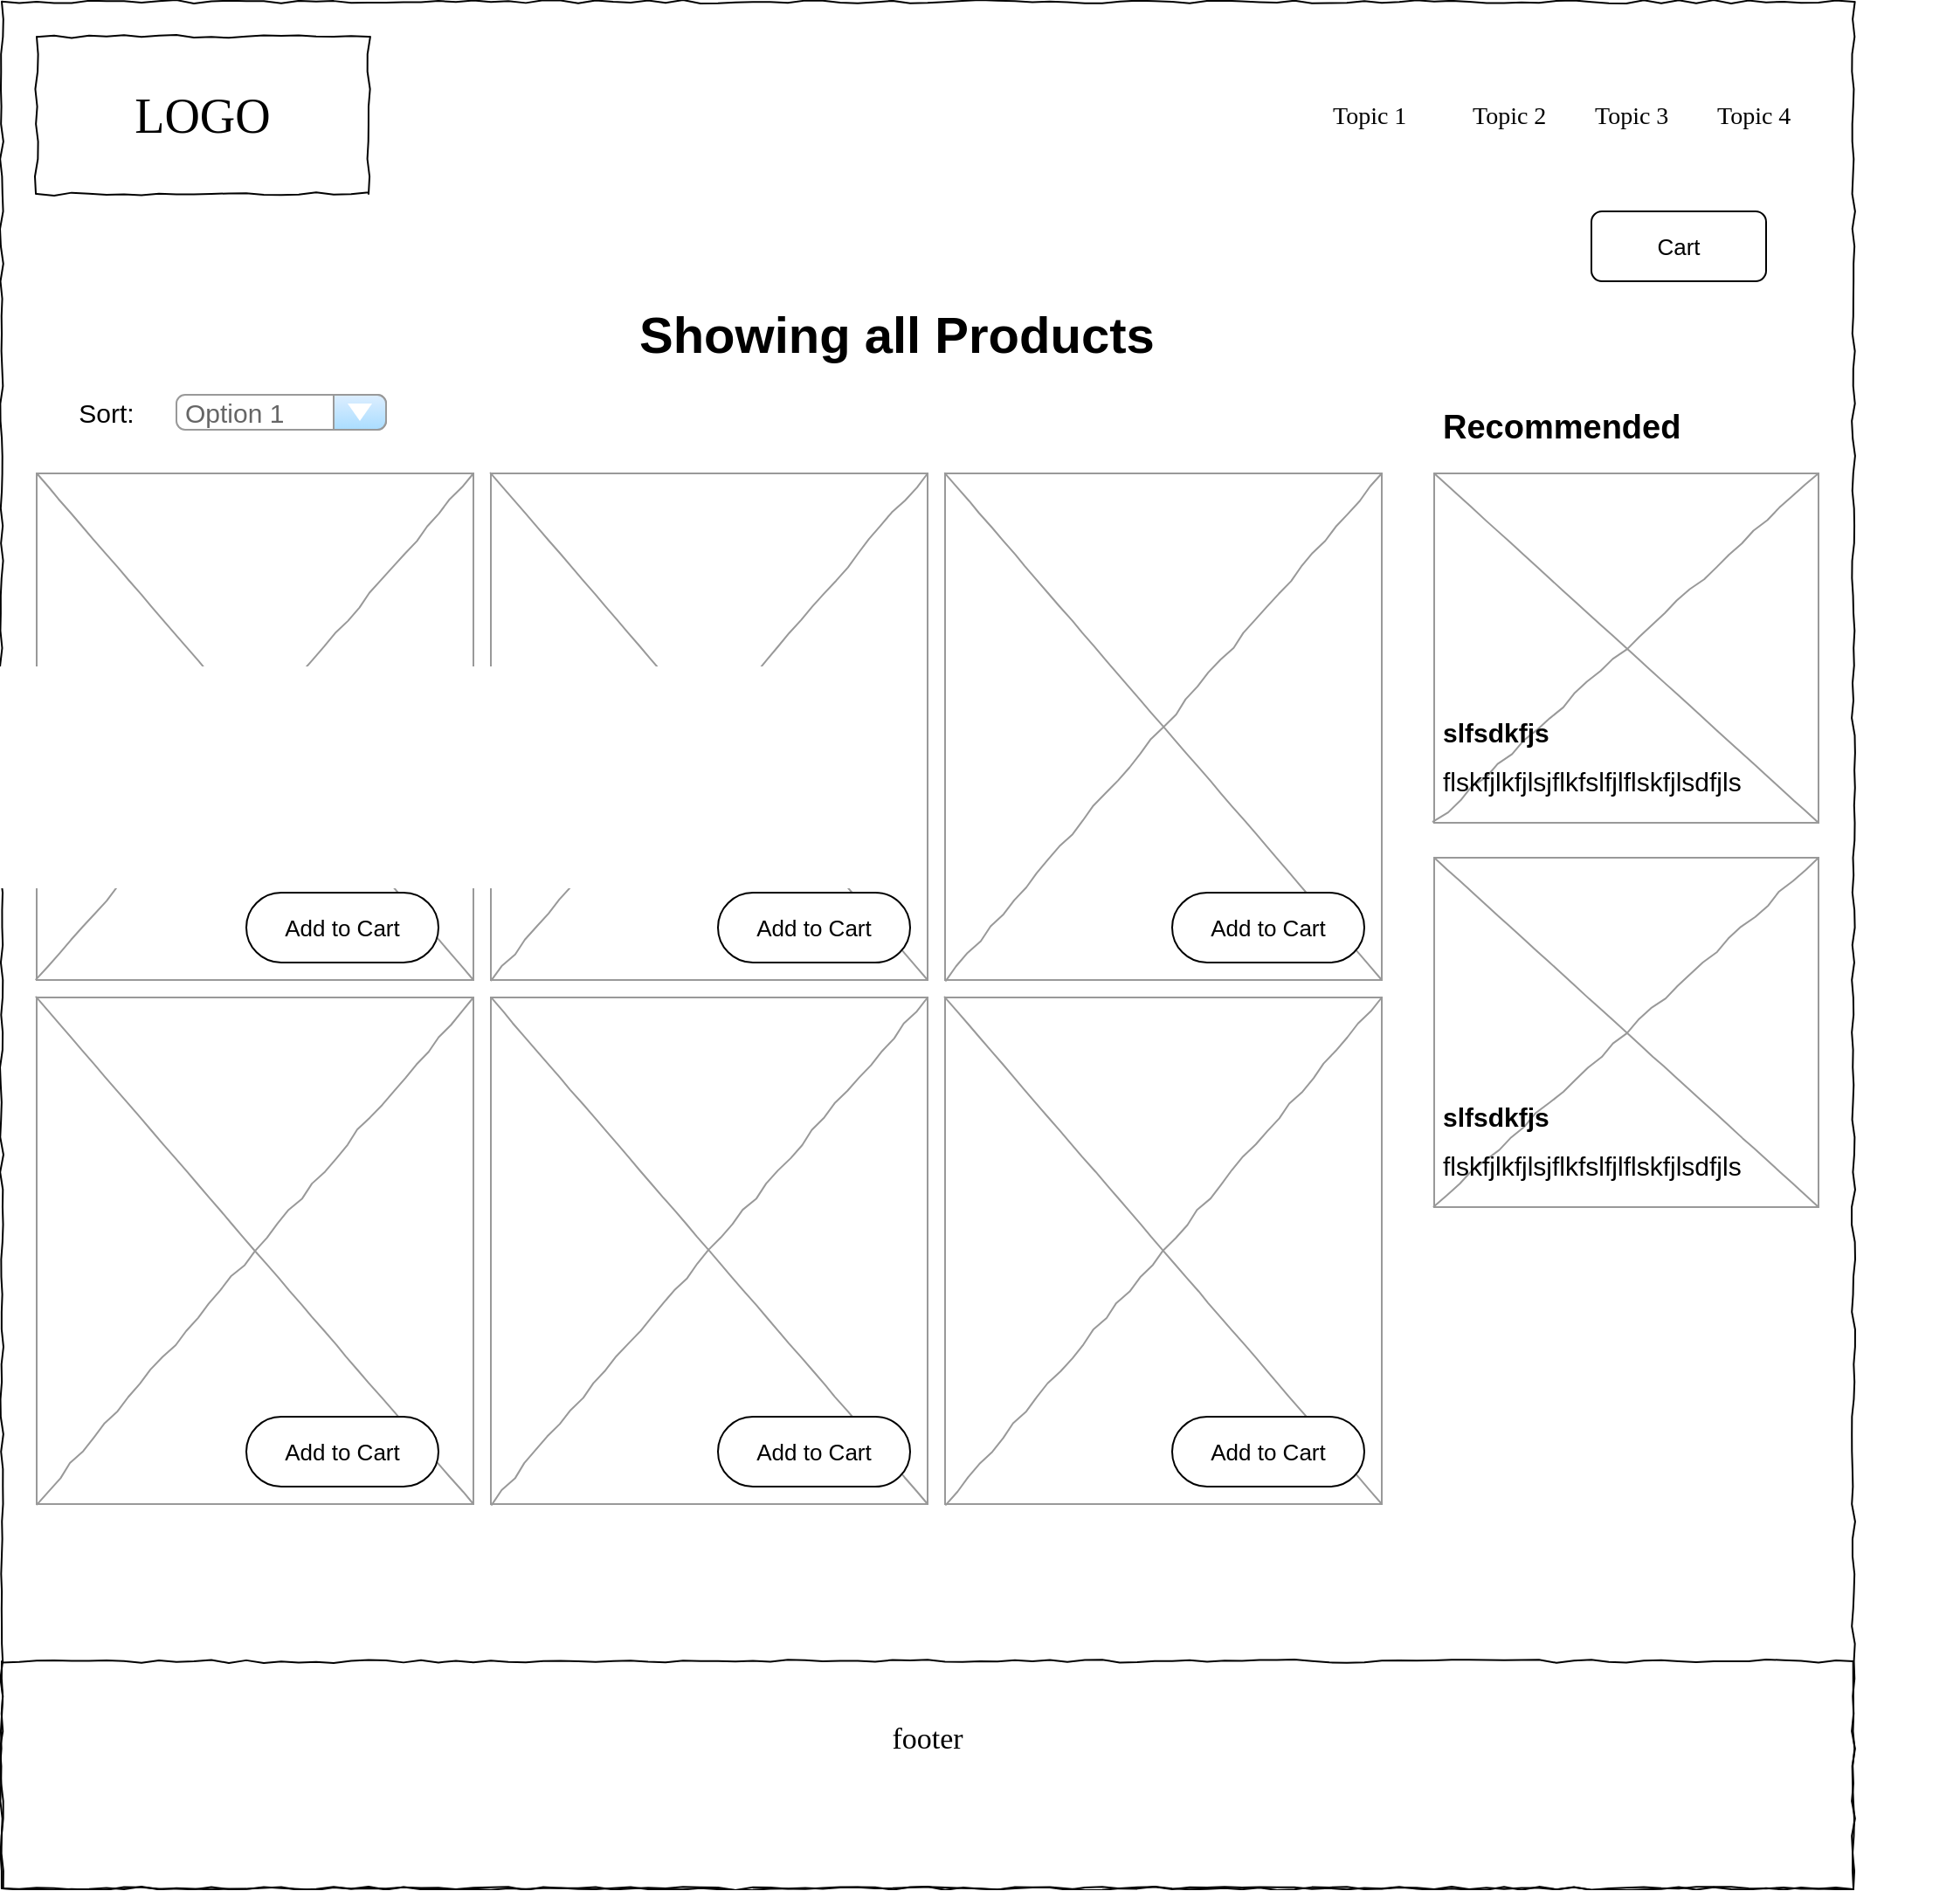 <mxfile version="20.8.10" type="device"><diagram name="Page-1" id="03018318-947c-dd8e-b7a3-06fadd420f32"><mxGraphModel dx="1100" dy="731" grid="1" gridSize="10" guides="1" tooltips="1" connect="1" arrows="1" fold="1" page="1" pageScale="1" pageWidth="1100" pageHeight="850" background="none" math="0" shadow="0"><root><mxCell id="0"/><mxCell id="1" parent="0"/><mxCell id="677b7b8949515195-1" value="" style="whiteSpace=wrap;html=1;rounded=0;shadow=0;labelBackgroundColor=none;strokeColor=#000000;strokeWidth=1;fillColor=none;fontFamily=Verdana;fontSize=12;fontColor=#000000;align=center;comic=1;movable=1;resizable=1;rotatable=1;deletable=1;editable=1;connectable=1;" parent="1" vertex="1"><mxGeometry x="20" y="20" width="1060" height="1080" as="geometry"/></mxCell><mxCell id="677b7b8949515195-2" value="LOGO" style="whiteSpace=wrap;html=1;rounded=0;shadow=0;labelBackgroundColor=none;strokeWidth=1;fontFamily=Verdana;fontSize=28;align=center;comic=1;" parent="1" vertex="1"><mxGeometry x="40" y="40" width="190" height="90" as="geometry"/></mxCell><mxCell id="677b7b8949515195-4" value="Topic 1" style="text;html=1;points=[];align=left;verticalAlign=top;spacingTop=-4;fontSize=14;fontFamily=Verdana" parent="1" vertex="1"><mxGeometry x="780" y="75" width="60" height="20" as="geometry"/></mxCell><mxCell id="677b7b8949515195-5" value="Topic 2" style="text;html=1;points=[];align=left;verticalAlign=top;spacingTop=-4;fontSize=14;fontFamily=Verdana" parent="1" vertex="1"><mxGeometry x="860" y="75" width="60" height="20" as="geometry"/></mxCell><mxCell id="677b7b8949515195-6" value="Topic 3" style="text;html=1;points=[];align=left;verticalAlign=top;spacingTop=-4;fontSize=14;fontFamily=Verdana" parent="1" vertex="1"><mxGeometry x="930" y="75" width="60" height="20" as="geometry"/></mxCell><mxCell id="677b7b8949515195-7" value="Topic 4" style="text;html=1;points=[];align=left;verticalAlign=top;spacingTop=-4;fontSize=14;fontFamily=Verdana" parent="1" vertex="1"><mxGeometry x="1000" y="75" width="60" height="20" as="geometry"/></mxCell><mxCell id="677b7b8949515195-15" value="&lt;div style=&quot;text-align: justify&quot;&gt;&lt;font style=&quot;font-size: 17px;&quot;&gt;&lt;br&gt;&lt;/font&gt;&lt;/div&gt;&lt;div style=&quot;text-align: justify&quot;&gt;&lt;span style=&quot;font-size: 17px; background-color: initial;&quot;&gt;footer&lt;/span&gt;&lt;br&gt;&lt;/div&gt;" style="whiteSpace=wrap;html=1;rounded=0;shadow=0;labelBackgroundColor=none;strokeWidth=1;fillColor=none;fontFamily=Verdana;fontSize=12;align=center;verticalAlign=top;spacing=10;comic=1;" parent="1" vertex="1"><mxGeometry x="20" y="970" width="1060" height="130" as="geometry"/></mxCell><mxCell id="677b7b8949515195-16" value="" style="verticalLabelPosition=bottom;shadow=0;dashed=0;align=center;html=1;verticalAlign=top;strokeWidth=1;shape=mxgraph.mockup.graphics.simpleIcon;strokeColor=#999999;rounded=0;labelBackgroundColor=none;fontFamily=Verdana;fontSize=14;fontColor=#000000;comic=1;" parent="1" vertex="1"><mxGeometry x="40" y="290" width="250" height="290" as="geometry"/></mxCell><mxCell id="bVi5oUKpLCnlQGTxgr8i-2" value="" style="verticalLabelPosition=bottom;shadow=0;dashed=0;align=center;html=1;verticalAlign=top;strokeWidth=1;shape=mxgraph.mockup.graphics.simpleIcon;strokeColor=#999999;rounded=0;labelBackgroundColor=none;fontFamily=Verdana;fontSize=14;fontColor=#000000;comic=1;" vertex="1" parent="1"><mxGeometry x="300" y="290" width="250" height="290" as="geometry"/></mxCell><mxCell id="bVi5oUKpLCnlQGTxgr8i-3" value="" style="verticalLabelPosition=bottom;shadow=0;dashed=0;align=center;html=1;verticalAlign=top;strokeWidth=1;shape=mxgraph.mockup.graphics.simpleIcon;strokeColor=#999999;rounded=0;labelBackgroundColor=none;fontFamily=Verdana;fontSize=14;fontColor=#000000;comic=1;" vertex="1" parent="1"><mxGeometry x="560" y="290" width="250" height="290" as="geometry"/></mxCell><mxCell id="bVi5oUKpLCnlQGTxgr8i-4" value="" style="verticalLabelPosition=bottom;shadow=0;dashed=0;align=center;html=1;verticalAlign=top;strokeWidth=1;shape=mxgraph.mockup.graphics.simpleIcon;strokeColor=#999999;rounded=0;labelBackgroundColor=none;fontFamily=Verdana;fontSize=14;fontColor=#000000;comic=1;" vertex="1" parent="1"><mxGeometry x="840" y="290" width="220" height="200" as="geometry"/></mxCell><mxCell id="bVi5oUKpLCnlQGTxgr8i-5" value="&lt;h1 style=&quot;font-size: 29px;&quot;&gt;Showing all Products&lt;/h1&gt;" style="text;html=1;strokeColor=none;fillColor=none;spacing=5;spacingTop=-20;whiteSpace=wrap;overflow=hidden;rounded=0;fontSize=29;" vertex="1" parent="1"><mxGeometry x="380" y="185" width="320" height="65" as="geometry"/></mxCell><mxCell id="bVi5oUKpLCnlQGTxgr8i-6" value="Cart" style="rounded=1;whiteSpace=wrap;html=1;fontSize=13;" vertex="1" parent="1"><mxGeometry x="930" y="140" width="100" height="40" as="geometry"/></mxCell><mxCell id="bVi5oUKpLCnlQGTxgr8i-7" value="Add to Cart" style="rounded=1;whiteSpace=wrap;html=1;fontSize=13;arcSize=50;" vertex="1" parent="1"><mxGeometry x="160" y="530" width="110" height="40" as="geometry"/></mxCell><mxCell id="bVi5oUKpLCnlQGTxgr8i-8" value="Add to Cart" style="rounded=1;whiteSpace=wrap;html=1;fontSize=13;arcSize=50;" vertex="1" parent="1"><mxGeometry x="430" y="530" width="110" height="40" as="geometry"/></mxCell><mxCell id="bVi5oUKpLCnlQGTxgr8i-9" value="Add to Cart" style="rounded=1;whiteSpace=wrap;html=1;fontSize=13;arcSize=50;" vertex="1" parent="1"><mxGeometry x="690" y="530" width="110" height="40" as="geometry"/></mxCell><mxCell id="bVi5oUKpLCnlQGTxgr8i-12" value="&lt;h1 style=&quot;font-size: 19px;&quot;&gt;Recommended&lt;/h1&gt;" style="text;html=1;strokeColor=none;fillColor=none;spacing=5;spacingTop=-20;whiteSpace=wrap;overflow=hidden;rounded=0;fontSize=19;" vertex="1" parent="1"><mxGeometry x="840" y="250" width="300" height="50" as="geometry"/></mxCell><mxCell id="bVi5oUKpLCnlQGTxgr8i-24" value="Option 1" style="strokeWidth=1;shadow=0;dashed=0;align=center;html=1;shape=mxgraph.mockup.forms.comboBox;strokeColor=#999999;fillColor=#ddeeff;align=left;fillColor2=#aaddff;mainText=;fontColor=#666666;fontSize=15;spacingLeft=3;" vertex="1" parent="1"><mxGeometry x="120" y="245" width="120" height="20" as="geometry"/></mxCell><mxCell id="bVi5oUKpLCnlQGTxgr8i-25" value="Sort:" style="text;html=1;strokeColor=none;fillColor=none;align=center;verticalAlign=middle;whiteSpace=wrap;rounded=0;fontSize=15;" vertex="1" parent="1"><mxGeometry x="50" y="240" width="60" height="30" as="geometry"/></mxCell><mxCell id="bVi5oUKpLCnlQGTxgr8i-27" value="" style="verticalLabelPosition=bottom;shadow=0;dashed=0;align=center;html=1;verticalAlign=top;strokeWidth=1;shape=mxgraph.mockup.graphics.simpleIcon;strokeColor=#999999;rounded=0;labelBackgroundColor=none;fontFamily=Verdana;fontSize=14;fontColor=#000000;comic=1;" vertex="1" parent="1"><mxGeometry x="40" y="590" width="250" height="290" as="geometry"/></mxCell><mxCell id="bVi5oUKpLCnlQGTxgr8i-28" value="" style="verticalLabelPosition=bottom;shadow=0;dashed=0;align=center;html=1;verticalAlign=top;strokeWidth=1;shape=mxgraph.mockup.graphics.simpleIcon;strokeColor=#999999;rounded=0;labelBackgroundColor=none;fontFamily=Verdana;fontSize=14;fontColor=#000000;comic=1;" vertex="1" parent="1"><mxGeometry x="300" y="590" width="250" height="290" as="geometry"/></mxCell><mxCell id="bVi5oUKpLCnlQGTxgr8i-29" value="" style="verticalLabelPosition=bottom;shadow=0;dashed=0;align=center;html=1;verticalAlign=top;strokeWidth=1;shape=mxgraph.mockup.graphics.simpleIcon;strokeColor=#999999;rounded=0;labelBackgroundColor=none;fontFamily=Verdana;fontSize=14;fontColor=#000000;comic=1;" vertex="1" parent="1"><mxGeometry x="560" y="590" width="250" height="290" as="geometry"/></mxCell><mxCell id="bVi5oUKpLCnlQGTxgr8i-30" value="Add to Cart" style="rounded=1;whiteSpace=wrap;html=1;fontSize=13;arcSize=50;" vertex="1" parent="1"><mxGeometry x="160" y="830" width="110" height="40" as="geometry"/></mxCell><mxCell id="bVi5oUKpLCnlQGTxgr8i-31" value="Add to Cart" style="rounded=1;whiteSpace=wrap;html=1;fontSize=13;arcSize=50;" vertex="1" parent="1"><mxGeometry x="430" y="830" width="110" height="40" as="geometry"/></mxCell><mxCell id="bVi5oUKpLCnlQGTxgr8i-32" value="Add to Cart" style="rounded=1;whiteSpace=wrap;html=1;fontSize=13;arcSize=50;" vertex="1" parent="1"><mxGeometry x="690" y="830" width="110" height="40" as="geometry"/></mxCell><mxCell id="bVi5oUKpLCnlQGTxgr8i-33" value="" style="verticalLabelPosition=bottom;shadow=0;dashed=0;align=center;html=1;verticalAlign=top;strokeWidth=1;shape=mxgraph.mockup.graphics.simpleIcon;strokeColor=#999999;rounded=0;labelBackgroundColor=none;fontFamily=Verdana;fontSize=14;fontColor=#000000;comic=1;" vertex="1" parent="1"><mxGeometry x="840" y="510" width="220" height="200" as="geometry"/></mxCell><mxCell id="bVi5oUKpLCnlQGTxgr8i-34" value="&lt;h1 style=&quot;font-size: 15px;&quot;&gt;slfsdkfjs&lt;/h1&gt;&lt;div&gt;flskfjlkfjlsjflkfslfjlflskfjlsdfjls&lt;/div&gt;" style="text;html=1;strokeColor=none;fillColor=none;spacing=5;spacingTop=-20;whiteSpace=wrap;overflow=hidden;rounded=0;fontSize=15;" vertex="1" parent="1"><mxGeometry x="840" y="430" width="220" height="60" as="geometry"/></mxCell><mxCell id="bVi5oUKpLCnlQGTxgr8i-35" value="&lt;h1 style=&quot;font-size: 15px;&quot;&gt;slfsdkfjs&lt;/h1&gt;&lt;div&gt;flskfjlkfjlsjflkfslfjlflskfjlsdfjls&lt;/div&gt;" style="text;html=1;strokeColor=none;fillColor=none;spacing=5;spacingTop=-20;whiteSpace=wrap;overflow=hidden;rounded=0;fontSize=15;" vertex="1" parent="1"><mxGeometry x="840" y="650" width="220" height="60" as="geometry"/></mxCell></root></mxGraphModel></diagram></mxfile>
